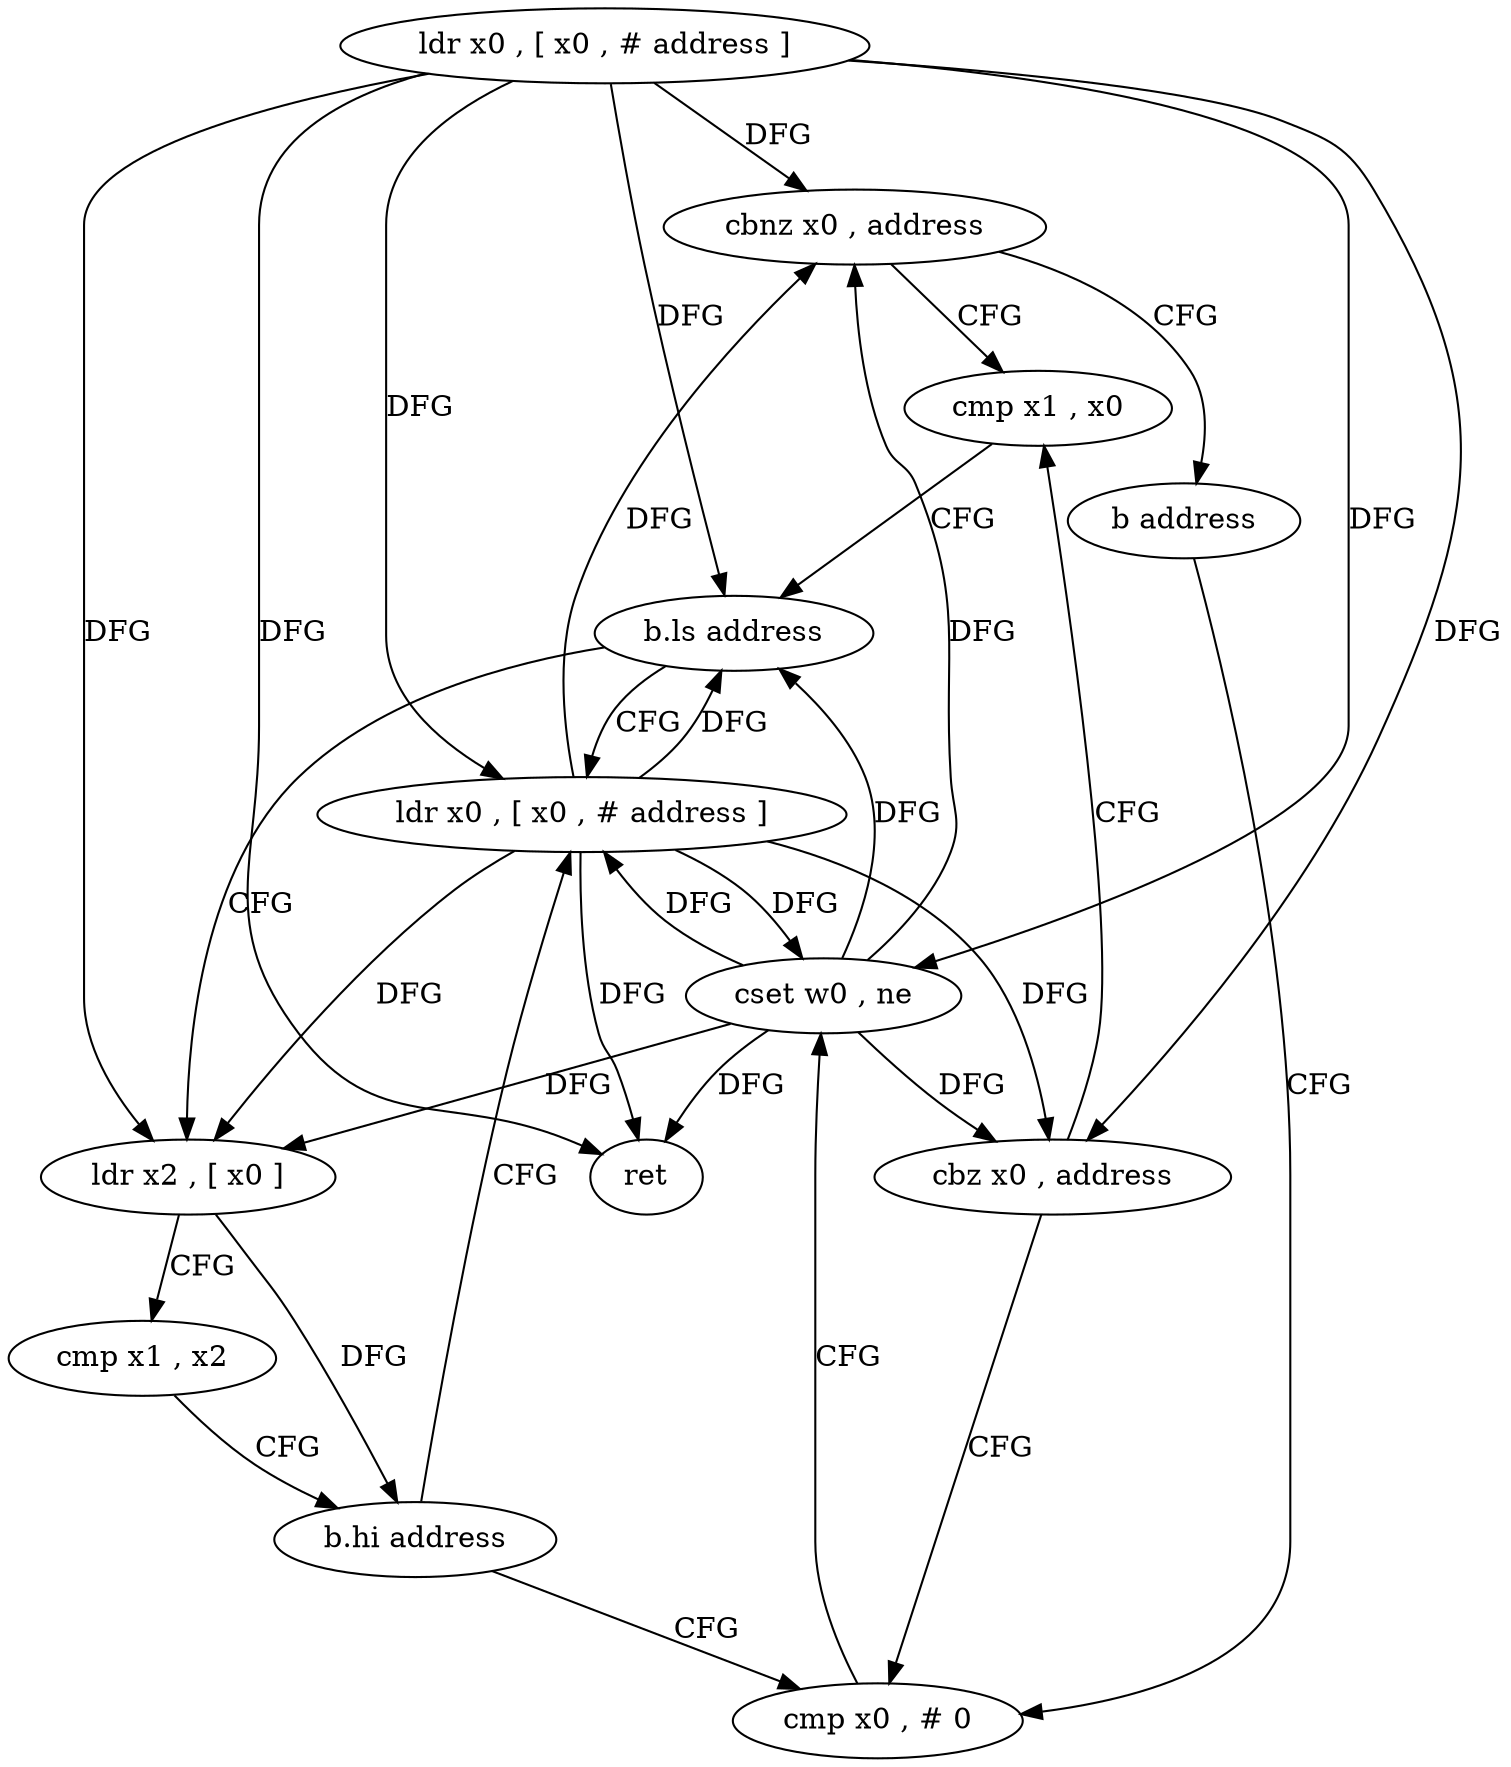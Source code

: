 digraph "func" {
"187232" [label = "ldr x0 , [ x0 , # address ]" ]
"187236" [label = "cbnz x0 , address" ]
"187252" [label = "cmp x1 , x0" ]
"187240" [label = "b address" ]
"187256" [label = "b.ls address" ]
"187244" [label = "ldr x0 , [ x0 , # address ]" ]
"187260" [label = "ldr x2 , [ x0 ]" ]
"187272" [label = "cmp x0 , # 0" ]
"187248" [label = "cbz x0 , address" ]
"187264" [label = "cmp x1 , x2" ]
"187268" [label = "b.hi address" ]
"187276" [label = "cset w0 , ne" ]
"187280" [label = "ret" ]
"187232" -> "187236" [ label = "DFG" ]
"187232" -> "187256" [ label = "DFG" ]
"187232" -> "187244" [ label = "DFG" ]
"187232" -> "187248" [ label = "DFG" ]
"187232" -> "187260" [ label = "DFG" ]
"187232" -> "187276" [ label = "DFG" ]
"187232" -> "187280" [ label = "DFG" ]
"187236" -> "187252" [ label = "CFG" ]
"187236" -> "187240" [ label = "CFG" ]
"187252" -> "187256" [ label = "CFG" ]
"187240" -> "187272" [ label = "CFG" ]
"187256" -> "187244" [ label = "CFG" ]
"187256" -> "187260" [ label = "CFG" ]
"187244" -> "187248" [ label = "DFG" ]
"187244" -> "187236" [ label = "DFG" ]
"187244" -> "187256" [ label = "DFG" ]
"187244" -> "187260" [ label = "DFG" ]
"187244" -> "187276" [ label = "DFG" ]
"187244" -> "187280" [ label = "DFG" ]
"187260" -> "187264" [ label = "CFG" ]
"187260" -> "187268" [ label = "DFG" ]
"187272" -> "187276" [ label = "CFG" ]
"187248" -> "187272" [ label = "CFG" ]
"187248" -> "187252" [ label = "CFG" ]
"187264" -> "187268" [ label = "CFG" ]
"187268" -> "187244" [ label = "CFG" ]
"187268" -> "187272" [ label = "CFG" ]
"187276" -> "187280" [ label = "DFG" ]
"187276" -> "187236" [ label = "DFG" ]
"187276" -> "187256" [ label = "DFG" ]
"187276" -> "187244" [ label = "DFG" ]
"187276" -> "187248" [ label = "DFG" ]
"187276" -> "187260" [ label = "DFG" ]
}
